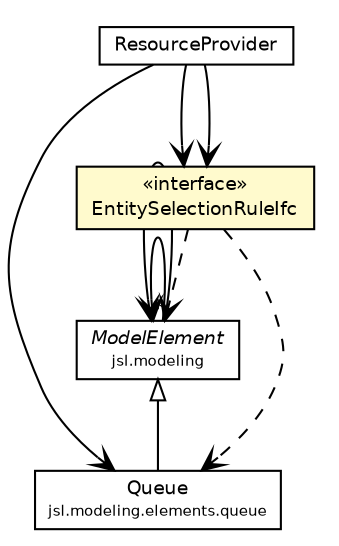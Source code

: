 #!/usr/local/bin/dot
#
# Class diagram 
# Generated by UMLGraph version 5.4 (http://www.umlgraph.org/)
#

digraph G {
	edge [fontname="Helvetica",fontsize=10,labelfontname="Helvetica",labelfontsize=10];
	node [fontname="Helvetica",fontsize=10,shape=plaintext];
	nodesep=0.25;
	ranksep=0.5;
	// jsl.modeling.ModelElement
	c77475 [label=<<table title="jsl.modeling.ModelElement" border="0" cellborder="1" cellspacing="0" cellpadding="2" port="p" href="../../ModelElement.html">
		<tr><td><table border="0" cellspacing="0" cellpadding="1">
<tr><td align="center" balign="center"><font face="Helvetica-Oblique"> ModelElement </font></td></tr>
<tr><td align="center" balign="center"><font point-size="7.0"> jsl.modeling </font></td></tr>
		</table></td></tr>
		</table>>, URL="../../ModelElement.html", fontname="Helvetica", fontcolor="black", fontsize=9.0];
	// jsl.modeling.elements.queue.Queue
	c77549 [label=<<table title="jsl.modeling.elements.queue.Queue" border="0" cellborder="1" cellspacing="0" cellpadding="2" port="p" href="../queue/Queue.html">
		<tr><td><table border="0" cellspacing="0" cellpadding="1">
<tr><td align="center" balign="center"> Queue </td></tr>
<tr><td align="center" balign="center"><font point-size="7.0"> jsl.modeling.elements.queue </font></td></tr>
		</table></td></tr>
		</table>>, URL="../queue/Queue.html", fontname="Helvetica", fontcolor="black", fontsize=9.0];
	// jsl.modeling.elements.resource.ResourceProvider
	c77578 [label=<<table title="jsl.modeling.elements.resource.ResourceProvider" border="0" cellborder="1" cellspacing="0" cellpadding="2" port="p" href="./ResourceProvider.html">
		<tr><td><table border="0" cellspacing="0" cellpadding="1">
<tr><td align="center" balign="center"> ResourceProvider </td></tr>
		</table></td></tr>
		</table>>, URL="./ResourceProvider.html", fontname="Helvetica", fontcolor="black", fontsize=9.0];
	// jsl.modeling.elements.resource.EntitySelectionRuleIfc
	c77608 [label=<<table title="jsl.modeling.elements.resource.EntitySelectionRuleIfc" border="0" cellborder="1" cellspacing="0" cellpadding="2" port="p" bgcolor="lemonChiffon" href="./EntitySelectionRuleIfc.html">
		<tr><td><table border="0" cellspacing="0" cellpadding="1">
<tr><td align="center" balign="center"> &#171;interface&#187; </td></tr>
<tr><td align="center" balign="center"> EntitySelectionRuleIfc </td></tr>
		</table></td></tr>
		</table>>, URL="./EntitySelectionRuleIfc.html", fontname="Helvetica", fontcolor="black", fontsize=9.0];
	//jsl.modeling.elements.queue.Queue extends jsl.modeling.ModelElement
	c77475:p -> c77549:p [dir=back,arrowtail=empty];
	// jsl.modeling.ModelElement NAVASSOC jsl.modeling.ModelElement
	c77475:p -> c77475:p [taillabel="", label="", headlabel="*", fontname="Helvetica", fontcolor="black", fontsize=10.0, color="black", arrowhead=open];
	// jsl.modeling.ModelElement NAVASSOC jsl.modeling.ModelElement
	c77475:p -> c77475:p [taillabel="", label="", headlabel="", fontname="Helvetica", fontcolor="black", fontsize=10.0, color="black", arrowhead=open];
	// jsl.modeling.elements.resource.ResourceProvider NAVASSOC jsl.modeling.elements.queue.Queue
	c77578:p -> c77549:p [taillabel="", label="", headlabel="", fontname="Helvetica", fontcolor="black", fontsize=10.0, color="black", arrowhead=open];
	// jsl.modeling.elements.resource.ResourceProvider NAVASSOC jsl.modeling.elements.resource.EntitySelectionRuleIfc
	c77578:p -> c77608:p [taillabel="", label="", headlabel="", fontname="Helvetica", fontcolor="black", fontsize=10.0, color="black", arrowhead=open];
	// jsl.modeling.elements.resource.ResourceProvider NAVASSOC jsl.modeling.elements.resource.EntitySelectionRuleIfc
	c77578:p -> c77608:p [taillabel="", label="", headlabel="", fontname="Helvetica", fontcolor="black", fontsize=10.0, color="black", arrowhead=open];
	// jsl.modeling.elements.resource.EntitySelectionRuleIfc DEPEND jsl.modeling.elements.queue.Queue
	c77608:p -> c77549:p [taillabel="", label="", headlabel="", fontname="Helvetica", fontcolor="black", fontsize=10.0, color="black", arrowhead=open, style=dashed];
	// jsl.modeling.elements.resource.EntitySelectionRuleIfc DEPEND jsl.modeling.ModelElement
	c77608:p -> c77475:p [taillabel="", label="", headlabel="", fontname="Helvetica", fontcolor="black", fontsize=10.0, color="black", arrowhead=open, style=dashed];
}

